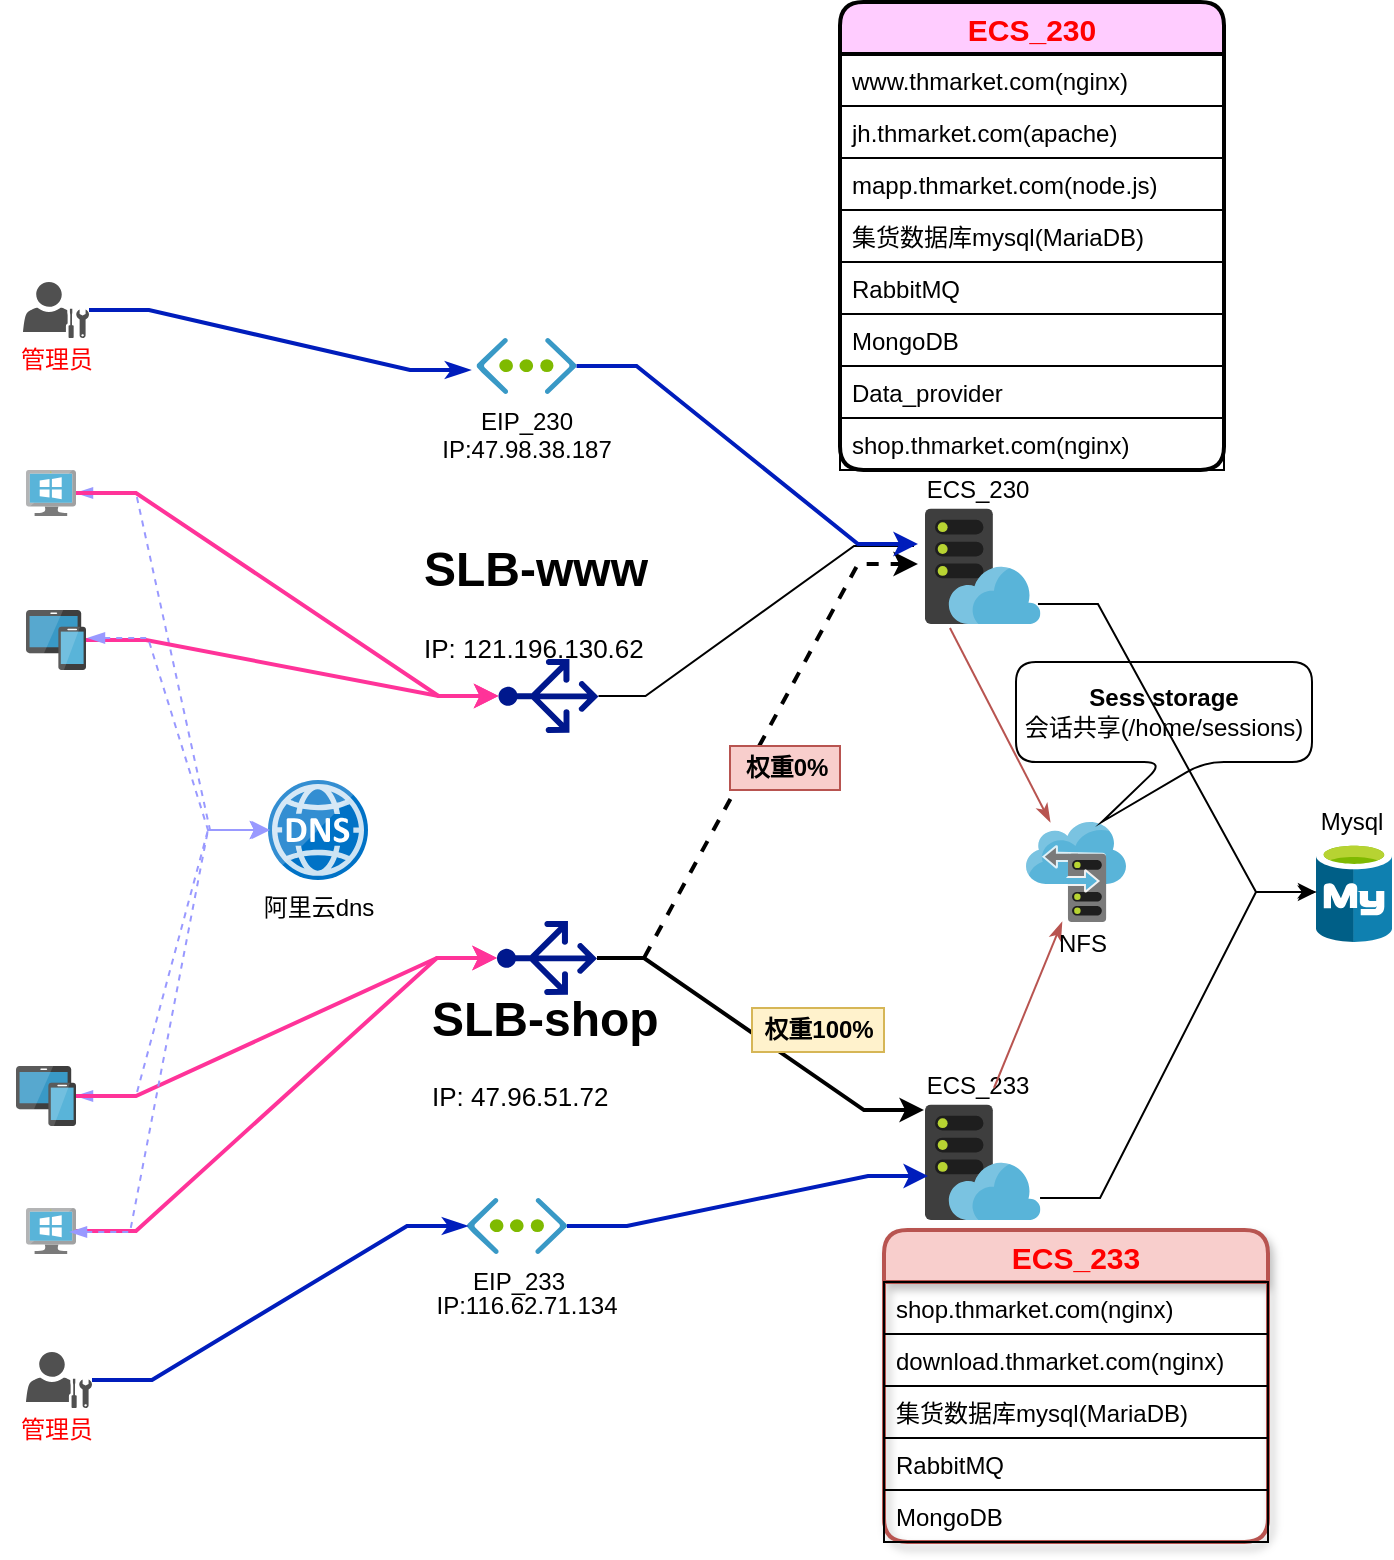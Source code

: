 <mxfile version="12.9.12" type="github" pages="2">
  <diagram id="vUf6BWT9qRr7GdMB-Qx9" name="Summary">
    <mxGraphModel dx="1422" dy="831" grid="0" gridSize="11" guides="1" tooltips="1" connect="1" arrows="1" fold="1" page="1" pageScale="1" pageWidth="827" pageHeight="1169" math="0" shadow="0">
      <root>
        <mxCell id="0" />
        <mxCell id="1" parent="0" />
        <mxCell id="cHvppmLcAdFgNXs0Xrr1-27" value="" style="group" parent="1" vertex="1" connectable="0">
          <mxGeometry x="475.5" y="263" width="77" height="77" as="geometry" />
        </mxCell>
        <mxCell id="cHvppmLcAdFgNXs0Xrr1-2" value="" style="aspect=fixed;html=1;points=[];align=center;image;fontSize=12;image=img/lib/mscae/WebHosting.svg;" parent="cHvppmLcAdFgNXs0Xrr1-27" vertex="1">
          <mxGeometry x="7" y="19.25" width="57.75" height="57.75" as="geometry" />
        </mxCell>
        <mxCell id="cHvppmLcAdFgNXs0Xrr1-7" value="ECS_230" style="text;html=1;strokeColor=none;fillColor=none;align=center;verticalAlign=middle;whiteSpace=wrap;rounded=0;" parent="cHvppmLcAdFgNXs0Xrr1-27" vertex="1">
          <mxGeometry width="66" height="19.25" as="geometry" />
        </mxCell>
        <mxCell id="cHvppmLcAdFgNXs0Xrr1-29" value="" style="group" parent="1" vertex="1" connectable="0">
          <mxGeometry x="676" y="429" width="40" height="70" as="geometry" />
        </mxCell>
        <mxCell id="cHvppmLcAdFgNXs0Xrr1-1" value="" style="aspect=fixed;html=1;points=[];align=center;image;fontSize=12;image=img/lib/mscae/Azure_Database_for_MySQL_servers.svg;" parent="cHvppmLcAdFgNXs0Xrr1-29" vertex="1">
          <mxGeometry x="2" y="20" width="38" height="50" as="geometry" />
        </mxCell>
        <mxCell id="cHvppmLcAdFgNXs0Xrr1-12" value="&lt;div&gt;Mysql&lt;/div&gt;" style="text;html=1;strokeColor=none;fillColor=none;align=center;verticalAlign=middle;whiteSpace=wrap;rounded=0;" parent="cHvppmLcAdFgNXs0Xrr1-29" vertex="1">
          <mxGeometry width="40" height="20" as="geometry" />
        </mxCell>
        <mxCell id="ZZ2na8pF4SIIjjn5izW9-36" style="edgeStyle=entityRelationEdgeStyle;rounded=0;orthogonalLoop=1;jettySize=auto;html=1;entryX=-0.009;entryY=0.048;entryDx=0;entryDy=0;entryPerimeter=0;startArrow=none;startFill=0;strokeWidth=2;" edge="1" parent="1" source="cHvppmLcAdFgNXs0Xrr1-31" target="cHvppmLcAdFgNXs0Xrr1-36">
          <mxGeometry relative="1" as="geometry" />
        </mxCell>
        <mxCell id="ZZ2na8pF4SIIjjn5izW9-37" style="edgeStyle=entityRelationEdgeStyle;rounded=0;orthogonalLoop=1;jettySize=auto;html=1;startArrow=none;startFill=0;strokeWidth=2;dashed=1;strokeColor=#000000;entryX=-0.061;entryY=0.481;entryDx=0;entryDy=0;entryPerimeter=0;" edge="1" parent="1" source="cHvppmLcAdFgNXs0Xrr1-31" target="cHvppmLcAdFgNXs0Xrr1-2">
          <mxGeometry relative="1" as="geometry">
            <mxPoint x="473" y="311" as="targetPoint" />
          </mxGeometry>
        </mxCell>
        <mxCell id="cHvppmLcAdFgNXs0Xrr1-31" value="" style="aspect=fixed;pointerEvents=1;shadow=0;dashed=0;html=1;strokeColor=none;labelPosition=center;verticalLabelPosition=bottom;verticalAlign=top;align=center;fillColor=#00188D;shape=mxgraph.azure.load_balancer_generic;rounded=1;glass=0;comic=0;labelBackgroundColor=none;fontSize=15;fontColor=#FF0000;rotation=-90;" parent="1" vertex="1">
          <mxGeometry x="275" y="482" width="37" height="50" as="geometry" />
        </mxCell>
        <mxCell id="cHvppmLcAdFgNXs0Xrr1-35" value="" style="group" parent="1" vertex="1" connectable="0">
          <mxGeometry x="475.5" y="561" width="77" height="77" as="geometry" />
        </mxCell>
        <mxCell id="cHvppmLcAdFgNXs0Xrr1-36" value="" style="aspect=fixed;html=1;points=[];align=center;image;fontSize=12;image=img/lib/mscae/WebHosting.svg;" parent="cHvppmLcAdFgNXs0Xrr1-35" vertex="1">
          <mxGeometry x="7" y="19.25" width="57.75" height="57.75" as="geometry" />
        </mxCell>
        <mxCell id="cHvppmLcAdFgNXs0Xrr1-37" value="&lt;div&gt;ECS_233&lt;/div&gt;" style="text;html=1;strokeColor=none;fillColor=none;align=center;verticalAlign=middle;whiteSpace=wrap;rounded=0;" parent="cHvppmLcAdFgNXs0Xrr1-35" vertex="1">
          <mxGeometry width="66" height="19.25" as="geometry" />
        </mxCell>
        <mxCell id="ZZ2na8pF4SIIjjn5izW9-6" value="&lt;h1&gt;SLB-www&lt;/h1&gt;&lt;h3 class=&quot;sc-kgoBCf junNaK&quot;&gt;&lt;font size=&quot;1&quot;&gt;&lt;span style=&quot;font-weight: normal&quot;&gt;&lt;span class=&quot;sc-cMljjf jeJajC wind-rc-truncate__wrapper&quot; style=&quot;width: 100% ; position: relative&quot;&gt;&lt;span class=&quot;sc-brqgnP fbKdGm wind-rc-truncate&quot;&gt;&lt;span class=&quot;wind-rc-truncate__truncated&quot; style=&quot;font-size: 13px&quot;&gt;IP: 121.196.130.62&lt;/span&gt;&lt;/span&gt;&lt;/span&gt;&lt;/span&gt;&lt;/font&gt;&lt;/h3&gt;" style="text;html=1;strokeColor=none;fillColor=none;spacing=5;spacingTop=-20;whiteSpace=wrap;overflow=hidden;rounded=0;" vertex="1" parent="1">
          <mxGeometry x="226.75" y="293" width="135" height="66" as="geometry" />
        </mxCell>
        <mxCell id="ZZ2na8pF4SIIjjn5izW9-52" style="edgeStyle=entityRelationEdgeStyle;rounded=0;orthogonalLoop=1;jettySize=auto;html=1;startArrow=none;startFill=0;endArrow=none;endFill=0;strokeColor=#000000;strokeWidth=1;fontColor=#FF0000;entryX=-0.095;entryY=0.325;entryDx=0;entryDy=0;entryPerimeter=0;" edge="1" parent="1" source="ZZ2na8pF4SIIjjn5izW9-7" target="cHvppmLcAdFgNXs0Xrr1-2">
          <mxGeometry relative="1" as="geometry">
            <mxPoint x="473" y="297" as="targetPoint" />
          </mxGeometry>
        </mxCell>
        <mxCell id="ZZ2na8pF4SIIjjn5izW9-7" value="" style="aspect=fixed;pointerEvents=1;shadow=0;dashed=0;html=1;strokeColor=none;labelPosition=center;verticalLabelPosition=bottom;verticalAlign=top;align=center;fillColor=#00188D;shape=mxgraph.azure.load_balancer_generic;rounded=1;glass=0;comic=0;labelBackgroundColor=none;fontSize=15;fontColor=#FF0000;rotation=-90;" vertex="1" parent="1">
          <mxGeometry x="275.75" y="351" width="37" height="50" as="geometry" />
        </mxCell>
        <mxCell id="ZZ2na8pF4SIIjjn5izW9-8" value="&lt;h1&gt;SLB-shop&lt;/h1&gt;&lt;div style=&quot;font-size: 13px&quot;&gt;IP: &lt;span&gt;47.96.51.72&lt;/span&gt;&lt;/div&gt;" style="text;html=1;strokeColor=none;fillColor=none;spacing=5;spacingTop=-20;whiteSpace=wrap;overflow=hidden;rounded=0;" vertex="1" parent="1">
          <mxGeometry x="231" y="518" width="132" height="73" as="geometry" />
        </mxCell>
        <mxCell id="ZZ2na8pF4SIIjjn5izW9-9" value="阿里云dns" style="aspect=fixed;html=1;points=[];align=center;image;fontSize=12;image=img/lib/mscae/DNS.svg;" vertex="1" parent="1">
          <mxGeometry x="154" y="418" width="50" height="50" as="geometry" />
        </mxCell>
        <mxCell id="ZZ2na8pF4SIIjjn5izW9-26" style="edgeStyle=entityRelationEdgeStyle;rounded=0;orthogonalLoop=1;jettySize=auto;html=1;entryX=0.02;entryY=0.5;entryDx=0;entryDy=0;entryPerimeter=0;dashed=1;startArrow=blockThin;startFill=1;strokeWidth=1;strokeColor=#9999FF;" edge="1" parent="1" source="ZZ2na8pF4SIIjjn5izW9-15" target="ZZ2na8pF4SIIjjn5izW9-9">
          <mxGeometry relative="1" as="geometry" />
        </mxCell>
        <mxCell id="ZZ2na8pF4SIIjjn5izW9-35" style="edgeStyle=entityRelationEdgeStyle;rounded=0;orthogonalLoop=1;jettySize=auto;html=1;entryX=0.5;entryY=0;entryDx=0;entryDy=0;entryPerimeter=0;startArrow=none;startFill=0;strokeWidth=2;strokeColor=#FF3399;" edge="1" parent="1" source="ZZ2na8pF4SIIjjn5izW9-15" target="ZZ2na8pF4SIIjjn5izW9-7">
          <mxGeometry relative="1" as="geometry" />
        </mxCell>
        <mxCell id="ZZ2na8pF4SIIjjn5izW9-15" value="" style="aspect=fixed;html=1;points=[];align=center;image;fontSize=12;image=img/lib/mscae/VirtualMachineWindows.svg;" vertex="1" parent="1">
          <mxGeometry x="33" y="263" width="25" height="23" as="geometry" />
        </mxCell>
        <mxCell id="ZZ2na8pF4SIIjjn5izW9-34" style="edgeStyle=entityRelationEdgeStyle;rounded=0;orthogonalLoop=1;jettySize=auto;html=1;entryX=0.5;entryY=0;entryDx=0;entryDy=0;entryPerimeter=0;startArrow=none;startFill=0;strokeWidth=2;strokeColor=#FF3399;" edge="1" parent="1" source="ZZ2na8pF4SIIjjn5izW9-16" target="ZZ2na8pF4SIIjjn5izW9-7">
          <mxGeometry relative="1" as="geometry" />
        </mxCell>
        <mxCell id="ZZ2na8pF4SIIjjn5izW9-16" value="" style="aspect=fixed;html=1;points=[];align=center;image;fontSize=12;image=img/lib/mscae/Devices_Groups.svg;" vertex="1" parent="1">
          <mxGeometry x="33" y="333" width="30" height="30" as="geometry" />
        </mxCell>
        <mxCell id="ZZ2na8pF4SIIjjn5izW9-33" style="edgeStyle=entityRelationEdgeStyle;rounded=0;orthogonalLoop=1;jettySize=auto;html=1;entryX=0.5;entryY=0;entryDx=0;entryDy=0;startArrow=none;startFill=0;strokeWidth=2;strokeColor=#FF3399;entryPerimeter=0;" edge="1" parent="1" source="ZZ2na8pF4SIIjjn5izW9-20" target="cHvppmLcAdFgNXs0Xrr1-31">
          <mxGeometry relative="1" as="geometry" />
        </mxCell>
        <mxCell id="ZZ2na8pF4SIIjjn5izW9-20" value="" style="aspect=fixed;html=1;points=[];align=center;image;fontSize=12;image=img/lib/mscae/VirtualMachineWindows.svg;" vertex="1" parent="1">
          <mxGeometry x="33" y="632" width="25" height="23" as="geometry" />
        </mxCell>
        <mxCell id="ZZ2na8pF4SIIjjn5izW9-22" style="rounded=0;orthogonalLoop=1;jettySize=auto;html=1;strokeWidth=1;edgeStyle=entityRelationEdgeStyle;dashed=1;startArrow=blockThin;startFill=1;strokeColor=#9999FF;" edge="1" parent="1" source="ZZ2na8pF4SIIjjn5izW9-21">
          <mxGeometry relative="1" as="geometry">
            <mxPoint x="154" y="443" as="targetPoint" />
          </mxGeometry>
        </mxCell>
        <mxCell id="ZZ2na8pF4SIIjjn5izW9-32" style="edgeStyle=entityRelationEdgeStyle;rounded=0;orthogonalLoop=1;jettySize=auto;html=1;startArrow=none;startFill=0;strokeWidth=2;strokeColor=#FF3399;entryX=0.5;entryY=0;entryDx=0;entryDy=0;entryPerimeter=0;" edge="1" parent="1" source="ZZ2na8pF4SIIjjn5izW9-21" target="cHvppmLcAdFgNXs0Xrr1-31">
          <mxGeometry relative="1" as="geometry">
            <mxPoint x="264" y="506" as="targetPoint" />
          </mxGeometry>
        </mxCell>
        <mxCell id="ZZ2na8pF4SIIjjn5izW9-21" value="" style="aspect=fixed;html=1;points=[];align=center;image;fontSize=12;image=img/lib/mscae/Devices_Groups.svg;" vertex="1" parent="1">
          <mxGeometry x="28" y="561" width="30" height="30" as="geometry" />
        </mxCell>
        <mxCell id="ZZ2na8pF4SIIjjn5izW9-24" style="rounded=0;orthogonalLoop=1;jettySize=auto;html=1;strokeWidth=1;edgeStyle=entityRelationEdgeStyle;dashed=1;startArrow=blockThin;startFill=1;strokeColor=#9999FF;" edge="1" parent="1" target="ZZ2na8pF4SIIjjn5izW9-9">
          <mxGeometry relative="1" as="geometry">
            <mxPoint x="55" y="644" as="sourcePoint" />
            <mxPoint x="182" y="581" as="targetPoint" />
          </mxGeometry>
        </mxCell>
        <mxCell id="ZZ2na8pF4SIIjjn5izW9-25" style="rounded=0;orthogonalLoop=1;jettySize=auto;html=1;strokeWidth=1;edgeStyle=entityRelationEdgeStyle;dashed=1;startArrow=blockThin;startFill=1;exitX=1.033;exitY=0.467;exitDx=0;exitDy=0;exitPerimeter=0;strokeColor=#9999FF;" edge="1" parent="1" source="ZZ2na8pF4SIIjjn5izW9-16" target="ZZ2na8pF4SIIjjn5izW9-9">
          <mxGeometry relative="1" as="geometry">
            <mxPoint x="63" y="350.5" as="sourcePoint" />
            <mxPoint x="137" y="165" as="targetPoint" />
          </mxGeometry>
        </mxCell>
        <mxCell id="ZZ2na8pF4SIIjjn5izW9-29" value="" style="group" vertex="1" connectable="0" parent="1">
          <mxGeometry x="231" y="627" width="104.5" height="64" as="geometry" />
        </mxCell>
        <mxCell id="ZZ2na8pF4SIIjjn5izW9-19" value="EIP_233" style="aspect=fixed;html=1;points=[];align=center;image;fontSize=12;image=img/lib/mscae/Virtual_Network.svg;" vertex="1" parent="ZZ2na8pF4SIIjjn5izW9-29">
          <mxGeometry x="22.5" width="50" height="28.0" as="geometry" />
        </mxCell>
        <mxCell id="ZZ2na8pF4SIIjjn5izW9-27" value="&lt;span&gt;IP:116.62.71.134&lt;/span&gt;" style="text;html=1;strokeColor=none;fillColor=none;align=center;verticalAlign=middle;whiteSpace=wrap;rounded=0;" vertex="1" parent="ZZ2na8pF4SIIjjn5izW9-29">
          <mxGeometry y="44" width="104.5" height="20" as="geometry" />
        </mxCell>
        <mxCell id="ZZ2na8pF4SIIjjn5izW9-30" value="" style="group" vertex="1" connectable="0" parent="1">
          <mxGeometry x="231" y="197" width="104.5" height="66" as="geometry" />
        </mxCell>
        <mxCell id="ZZ2na8pF4SIIjjn5izW9-18" value="EIP_230" style="aspect=fixed;html=1;points=[];align=center;image;fontSize=12;image=img/lib/mscae/Virtual_Network.svg;" vertex="1" parent="ZZ2na8pF4SIIjjn5izW9-30">
          <mxGeometry x="27.25" width="50" height="28.0" as="geometry" />
        </mxCell>
        <mxCell id="ZZ2na8pF4SIIjjn5izW9-28" value="&lt;span&gt;IP:&lt;/span&gt;&lt;span&gt;47.98.38.187&lt;/span&gt;" style="text;html=1;strokeColor=none;fillColor=none;align=center;verticalAlign=middle;whiteSpace=wrap;rounded=0;" vertex="1" parent="ZZ2na8pF4SIIjjn5izW9-30">
          <mxGeometry y="46" width="104.5" height="20" as="geometry" />
        </mxCell>
        <mxCell id="ZZ2na8pF4SIIjjn5izW9-45" style="edgeStyle=none;rounded=0;orthogonalLoop=1;jettySize=auto;html=1;startArrow=classicThin;startFill=1;strokeColor=#b85450;strokeWidth=1;endArrow=none;endFill=0;exitX=0.36;exitY=1;exitDx=0;exitDy=0;exitPerimeter=0;fillColor=#f8cecc;" edge="1" parent="1" source="ZZ2na8pF4SIIjjn5izW9-31">
          <mxGeometry relative="1" as="geometry">
            <mxPoint x="517" y="572" as="targetPoint" />
          </mxGeometry>
        </mxCell>
        <mxCell id="ZZ2na8pF4SIIjjn5izW9-46" style="edgeStyle=none;rounded=0;orthogonalLoop=1;jettySize=auto;html=1;startArrow=classicThin;startFill=1;strokeColor=#b85450;strokeWidth=1;endArrow=none;endFill=0;entryX=0.216;entryY=1.035;entryDx=0;entryDy=0;entryPerimeter=0;fillColor=#f8cecc;" edge="1" parent="1" source="ZZ2na8pF4SIIjjn5izW9-31" target="cHvppmLcAdFgNXs0Xrr1-2">
          <mxGeometry relative="1" as="geometry" />
        </mxCell>
        <mxCell id="ZZ2na8pF4SIIjjn5izW9-31" value="" style="aspect=fixed;html=1;points=[];align=center;image;fontSize=12;image=img/lib/mscae/Storage_sync_service.svg;" vertex="1" parent="1">
          <mxGeometry x="533" y="439" width="50" height="50" as="geometry" />
        </mxCell>
        <mxCell id="ZZ2na8pF4SIIjjn5izW9-38" value="权重100%" style="text;html=1;align=center;verticalAlign=middle;resizable=0;points=[];autosize=1;fillColor=#fff2cc;strokeColor=#d6b656;fontStyle=1" vertex="1" parent="1">
          <mxGeometry x="396" y="532" width="66" height="22" as="geometry" />
        </mxCell>
        <mxCell id="ZZ2na8pF4SIIjjn5izW9-39" value="权重0%" style="text;html=1;align=center;verticalAlign=middle;resizable=0;points=[];autosize=1;fillColor=#f8cecc;strokeColor=#b85450;fontStyle=1" vertex="1" parent="1">
          <mxGeometry x="385" y="401" width="55" height="22" as="geometry" />
        </mxCell>
        <mxCell id="ZZ2na8pF4SIIjjn5izW9-48" value="NFS" style="text;html=1;align=center;verticalAlign=middle;resizable=0;points=[];autosize=1;" vertex="1" parent="1">
          <mxGeometry x="539" y="489" width="44" height="22" as="geometry" />
        </mxCell>
        <mxCell id="ZZ2na8pF4SIIjjn5izW9-49" value="&lt;div&gt;&lt;b&gt;Sess storage&lt;/b&gt;&lt;/div&gt;&lt;div&gt;会话共享(/home/sessions)&lt;br&gt;&lt;/div&gt;" style="shape=callout;whiteSpace=wrap;html=1;perimeter=calloutPerimeter;rounded=1;shadow=0;glass=0;comic=0;fillColor=none;gradientColor=none;position2=0.29;" vertex="1" parent="1">
          <mxGeometry x="528" y="359" width="148" height="80" as="geometry" />
        </mxCell>
        <mxCell id="ZZ2na8pF4SIIjjn5izW9-50" style="edgeStyle=entityRelationEdgeStyle;rounded=0;orthogonalLoop=1;jettySize=auto;html=1;startArrow=none;startFill=0;endArrow=classic;endFill=1;strokeColor=#000000;strokeWidth=1;fontColor=#FF0000;exitX=0.996;exitY=0.81;exitDx=0;exitDy=0;exitPerimeter=0;" edge="1" parent="1" source="cHvppmLcAdFgNXs0Xrr1-36" target="cHvppmLcAdFgNXs0Xrr1-1">
          <mxGeometry relative="1" as="geometry" />
        </mxCell>
        <mxCell id="ZZ2na8pF4SIIjjn5izW9-51" style="edgeStyle=entityRelationEdgeStyle;rounded=0;orthogonalLoop=1;jettySize=auto;html=1;entryX=0;entryY=0.5;entryDx=0;entryDy=0;startArrow=none;startFill=0;endArrow=classicThin;endFill=1;strokeColor=#000000;strokeWidth=1;fontColor=#FF0000;entryPerimeter=0;exitX=0.978;exitY=0.827;exitDx=0;exitDy=0;exitPerimeter=0;" edge="1" parent="1" source="cHvppmLcAdFgNXs0Xrr1-2" target="cHvppmLcAdFgNXs0Xrr1-1">
          <mxGeometry relative="1" as="geometry" />
        </mxCell>
        <mxCell id="ZZ2na8pF4SIIjjn5izW9-53" style="edgeStyle=entityRelationEdgeStyle;rounded=0;orthogonalLoop=1;jettySize=auto;html=1;entryX=0.026;entryY=0.619;entryDx=0;entryDy=0;entryPerimeter=0;startArrow=none;startFill=0;endArrow=classic;endFill=1;strokeColor=#001DBC;strokeWidth=2;fontColor=#FF0000;fillColor=#0050ef;" edge="1" parent="1" source="ZZ2na8pF4SIIjjn5izW9-19" target="cHvppmLcAdFgNXs0Xrr1-36">
          <mxGeometry relative="1" as="geometry" />
        </mxCell>
        <mxCell id="ZZ2na8pF4SIIjjn5izW9-54" style="edgeStyle=entityRelationEdgeStyle;rounded=0;orthogonalLoop=1;jettySize=auto;html=1;startArrow=none;startFill=0;endArrow=classic;endFill=1;strokeColor=#001DBC;strokeWidth=2;fontColor=#FF0000;entryX=-0.061;entryY=0.307;entryDx=0;entryDy=0;entryPerimeter=0;fillColor=#0050ef;" edge="1" parent="1" source="ZZ2na8pF4SIIjjn5izW9-18" target="cHvppmLcAdFgNXs0Xrr1-2">
          <mxGeometry relative="1" as="geometry">
            <mxPoint x="473" y="300" as="targetPoint" />
          </mxGeometry>
        </mxCell>
        <mxCell id="ZZ2na8pF4SIIjjn5izW9-58" style="edgeStyle=entityRelationEdgeStyle;rounded=0;orthogonalLoop=1;jettySize=auto;html=1;entryX=-0.065;entryY=0.571;entryDx=0;entryDy=0;entryPerimeter=0;startArrow=none;startFill=0;endArrow=classicThin;endFill=1;strokeColor=#001DBC;strokeWidth=2;fontColor=#FF0000;fillColor=#0050ef;" edge="1" parent="1" source="ZZ2na8pF4SIIjjn5izW9-56" target="ZZ2na8pF4SIIjjn5izW9-18">
          <mxGeometry relative="1" as="geometry" />
        </mxCell>
        <mxCell id="ZZ2na8pF4SIIjjn5izW9-59" style="edgeStyle=entityRelationEdgeStyle;rounded=0;orthogonalLoop=1;jettySize=auto;html=1;startArrow=none;startFill=0;endArrow=classicThin;endFill=1;strokeColor=#001DBC;strokeWidth=2;fontColor=#FF0000;fillColor=#0050ef;elbow=vertical;" edge="1" parent="1" source="ZZ2na8pF4SIIjjn5izW9-57" target="ZZ2na8pF4SIIjjn5izW9-19">
          <mxGeometry relative="1" as="geometry" />
        </mxCell>
        <mxCell id="ZZ2na8pF4SIIjjn5izW9-61" value="" style="group" vertex="1" connectable="0" parent="1">
          <mxGeometry x="20.5" y="169" width="55" height="50" as="geometry" />
        </mxCell>
        <mxCell id="ZZ2na8pF4SIIjjn5izW9-56" value="" style="pointerEvents=1;shadow=0;dashed=0;html=1;strokeColor=none;fillColor=#505050;labelPosition=center;verticalLabelPosition=bottom;verticalAlign=top;outlineConnect=0;align=center;shape=mxgraph.office.users.administrator;rounded=1;glass=0;comic=0;fontColor=#FF0000;" vertex="1" parent="ZZ2na8pF4SIIjjn5izW9-61">
          <mxGeometry x="11" width="33" height="28" as="geometry" />
        </mxCell>
        <mxCell id="ZZ2na8pF4SIIjjn5izW9-60" value="管理员" style="text;html=1;align=center;verticalAlign=middle;resizable=0;points=[];autosize=1;fontColor=#FF0000;" vertex="1" parent="ZZ2na8pF4SIIjjn5izW9-61">
          <mxGeometry y="28" width="55" height="22" as="geometry" />
        </mxCell>
        <mxCell id="ZZ2na8pF4SIIjjn5izW9-63" value="" style="group" vertex="1" connectable="0" parent="1">
          <mxGeometry x="20.5" y="704" width="55" height="50" as="geometry" />
        </mxCell>
        <mxCell id="ZZ2na8pF4SIIjjn5izW9-57" value="" style="pointerEvents=1;shadow=0;dashed=0;html=1;strokeColor=none;fillColor=#505050;labelPosition=center;verticalLabelPosition=bottom;verticalAlign=top;outlineConnect=0;align=center;shape=mxgraph.office.users.administrator;rounded=1;glass=0;comic=0;fontColor=#FF0000;" vertex="1" parent="ZZ2na8pF4SIIjjn5izW9-63">
          <mxGeometry x="12.5" width="33" height="28" as="geometry" />
        </mxCell>
        <mxCell id="ZZ2na8pF4SIIjjn5izW9-62" value="管理员" style="text;html=1;align=center;verticalAlign=middle;resizable=0;points=[];autosize=1;fontColor=#FF0000;" vertex="1" parent="ZZ2na8pF4SIIjjn5izW9-63">
          <mxGeometry y="28" width="55" height="22" as="geometry" />
        </mxCell>
        <mxCell id="cHvppmLcAdFgNXs0Xrr1-14" value="ECS_230" style="swimlane;fontStyle=1;childLayout=stackLayout;horizontal=1;startSize=26;fillColor=#FFCCFF;horizontalStack=0;resizeParent=1;resizeParentMax=0;resizeLast=0;collapsible=1;marginBottom=0;rounded=1;glass=0;shadow=0;comic=0;strokeWidth=2;swimlaneFillColor=none;fontColor=#FF0000;fontSize=15;swimlaneLine=1;gradientColor=none;" parent="1" vertex="1">
          <mxGeometry x="440" y="29" width="192" height="234" as="geometry" />
        </mxCell>
        <mxCell id="cHvppmLcAdFgNXs0Xrr1-16" value="www.thmarket.com(nginx)" style="text;strokeColor=#000000;fillColor=none;align=left;verticalAlign=top;spacingLeft=4;spacingRight=4;overflow=hidden;rotatable=0;points=[[0,0.5],[1,0.5]];portConstraint=eastwest;labelBorderColor=none;labelBackgroundColor=none;" parent="cHvppmLcAdFgNXs0Xrr1-14" vertex="1">
          <mxGeometry y="26" width="192" height="26" as="geometry" />
        </mxCell>
        <mxCell id="cHvppmLcAdFgNXs0Xrr1-17" value="jh.thmarket.com(apache)" style="text;strokeColor=#000000;fillColor=none;align=left;verticalAlign=top;spacingLeft=4;spacingRight=4;overflow=hidden;rotatable=0;points=[[0,0.5],[1,0.5]];portConstraint=eastwest;" parent="cHvppmLcAdFgNXs0Xrr1-14" vertex="1">
          <mxGeometry y="52" width="192" height="26" as="geometry" />
        </mxCell>
        <mxCell id="cHvppmLcAdFgNXs0Xrr1-24" value="mapp.thmarket.com(node.js)" style="text;strokeColor=#000000;fillColor=none;align=left;verticalAlign=top;spacingLeft=4;spacingRight=4;overflow=hidden;rotatable=0;points=[[0,0.5],[1,0.5]];portConstraint=eastwest;" parent="cHvppmLcAdFgNXs0Xrr1-14" vertex="1">
          <mxGeometry y="78" width="192" height="26" as="geometry" />
        </mxCell>
        <mxCell id="cHvppmLcAdFgNXs0Xrr1-25" value="集货数据库mysql(MariaDB)" style="text;strokeColor=#000000;fillColor=none;align=left;verticalAlign=top;spacingLeft=4;spacingRight=4;overflow=hidden;rotatable=0;points=[[0,0.5],[1,0.5]];portConstraint=eastwest;" parent="cHvppmLcAdFgNXs0Xrr1-14" vertex="1">
          <mxGeometry y="104" width="192" height="26" as="geometry" />
        </mxCell>
        <mxCell id="cHvppmLcAdFgNXs0Xrr1-26" value="RabbitMQ" style="text;strokeColor=#000000;fillColor=none;align=left;verticalAlign=top;spacingLeft=4;spacingRight=4;overflow=hidden;rotatable=0;points=[[0,0.5],[1,0.5]];portConstraint=eastwest;" parent="cHvppmLcAdFgNXs0Xrr1-14" vertex="1">
          <mxGeometry y="130" width="192" height="26" as="geometry" />
        </mxCell>
        <mxCell id="cHvppmLcAdFgNXs0Xrr1-39" value="MongoDB" style="text;strokeColor=#000000;fillColor=none;align=left;verticalAlign=top;spacingLeft=4;spacingRight=4;overflow=hidden;rotatable=0;points=[[0,0.5],[1,0.5]];portConstraint=eastwest;" parent="cHvppmLcAdFgNXs0Xrr1-14" vertex="1">
          <mxGeometry y="156" width="192" height="26" as="geometry" />
        </mxCell>
        <mxCell id="cHvppmLcAdFgNXs0Xrr1-48" value="Data_provider" style="text;strokeColor=#000000;fillColor=none;align=left;verticalAlign=top;spacingLeft=4;spacingRight=4;overflow=hidden;rotatable=0;points=[[0,0.5],[1,0.5]];portConstraint=eastwest;" parent="cHvppmLcAdFgNXs0Xrr1-14" vertex="1">
          <mxGeometry y="182" width="192" height="26" as="geometry" />
        </mxCell>
        <mxCell id="ZZ2na8pF4SIIjjn5izW9-43" value="shop.thmarket.com(nginx)" style="text;strokeColor=#000000;fillColor=none;align=left;verticalAlign=top;spacingLeft=4;spacingRight=4;overflow=hidden;rotatable=0;points=[[0,0.5],[1,0.5]];portConstraint=eastwest;" vertex="1" parent="cHvppmLcAdFgNXs0Xrr1-14">
          <mxGeometry y="208" width="192" height="26" as="geometry" />
        </mxCell>
        <mxCell id="cHvppmLcAdFgNXs0Xrr1-41" value="ECS_233" style="swimlane;fontStyle=1;childLayout=stackLayout;horizontal=1;startSize=26;fillColor=#f8cecc;horizontalStack=0;resizeParent=1;resizeParentMax=0;resizeLast=0;collapsible=1;marginBottom=0;rounded=1;glass=0;shadow=1;comic=0;strokeWidth=2;swimlaneFillColor=none;fontSize=15;strokeColor=#b85450;fontColor=#FF0000;" parent="1" vertex="1">
          <mxGeometry x="462" y="643" width="192" height="156" as="geometry">
            <mxRectangle x="308" y="618" width="99" height="26" as="alternateBounds" />
          </mxGeometry>
        </mxCell>
        <mxCell id="cHvppmLcAdFgNXs0Xrr1-42" value="shop.thmarket.com(nginx)" style="text;strokeColor=#000000;fillColor=none;align=left;verticalAlign=top;spacingLeft=4;spacingRight=4;overflow=hidden;rotatable=0;points=[[0,0.5],[1,0.5]];portConstraint=eastwest;labelBorderColor=none;labelBackgroundColor=none;" parent="cHvppmLcAdFgNXs0Xrr1-41" vertex="1">
          <mxGeometry y="26" width="192" height="26" as="geometry" />
        </mxCell>
        <mxCell id="cHvppmLcAdFgNXs0Xrr1-43" value="download.thmarket.com(nginx)" style="text;strokeColor=#000000;fillColor=none;align=left;verticalAlign=top;spacingLeft=4;spacingRight=4;overflow=hidden;rotatable=0;points=[[0,0.5],[1,0.5]];portConstraint=eastwest;" parent="cHvppmLcAdFgNXs0Xrr1-41" vertex="1">
          <mxGeometry y="52" width="192" height="26" as="geometry" />
        </mxCell>
        <mxCell id="cHvppmLcAdFgNXs0Xrr1-45" value="集货数据库mysql(MariaDB)" style="text;strokeColor=#000000;fillColor=none;align=left;verticalAlign=top;spacingLeft=4;spacingRight=4;overflow=hidden;rotatable=0;points=[[0,0.5],[1,0.5]];portConstraint=eastwest;" parent="cHvppmLcAdFgNXs0Xrr1-41" vertex="1">
          <mxGeometry y="78" width="192" height="26" as="geometry" />
        </mxCell>
        <mxCell id="cHvppmLcAdFgNXs0Xrr1-46" value="RabbitMQ" style="text;strokeColor=#000000;fillColor=none;align=left;verticalAlign=top;spacingLeft=4;spacingRight=4;overflow=hidden;rotatable=0;points=[[0,0.5],[1,0.5]];portConstraint=eastwest;" parent="cHvppmLcAdFgNXs0Xrr1-41" vertex="1">
          <mxGeometry y="104" width="192" height="26" as="geometry" />
        </mxCell>
        <mxCell id="cHvppmLcAdFgNXs0Xrr1-47" value="MongoDB" style="text;strokeColor=#000000;fillColor=none;align=left;verticalAlign=top;spacingLeft=4;spacingRight=4;overflow=hidden;rotatable=0;points=[[0,0.5],[1,0.5]];portConstraint=eastwest;" parent="cHvppmLcAdFgNXs0Xrr1-41" vertex="1">
          <mxGeometry y="130" width="192" height="26" as="geometry" />
        </mxCell>
      </root>
    </mxGraphModel>
  </diagram>
  <diagram id="1sstjrAGVpGRXZeq_v7s" name="Page-2">
    <mxGraphModel dx="1422" dy="831" grid="1" gridSize="10" guides="1" tooltips="1" connect="1" arrows="1" fold="1" page="1" pageScale="1" pageWidth="827" pageHeight="1169" math="0" shadow="0">
      <root>
        <mxCell id="dUz_jNXiwfiLDWq_GOyF-0" />
        <mxCell id="dUz_jNXiwfiLDWq_GOyF-1" parent="dUz_jNXiwfiLDWq_GOyF-0" />
        <mxCell id="PAVnvZqkEvRA6gwRhKcl-0" value="" style="group" vertex="1" connectable="0" parent="dUz_jNXiwfiLDWq_GOyF-1">
          <mxGeometry x="414" y="237" width="77" height="77" as="geometry" />
        </mxCell>
        <mxCell id="PAVnvZqkEvRA6gwRhKcl-1" value="" style="aspect=fixed;html=1;points=[];align=center;image;fontSize=12;image=img/lib/mscae/WebHosting.svg;" vertex="1" parent="PAVnvZqkEvRA6gwRhKcl-0">
          <mxGeometry x="7" y="19.25" width="57.75" height="57.75" as="geometry" />
        </mxCell>
        <mxCell id="PAVnvZqkEvRA6gwRhKcl-2" value="ECS_230" style="text;html=1;strokeColor=none;fillColor=none;align=center;verticalAlign=middle;whiteSpace=wrap;rounded=0;" vertex="1" parent="PAVnvZqkEvRA6gwRhKcl-0">
          <mxGeometry width="66" height="19.25" as="geometry" />
        </mxCell>
        <mxCell id="PAVnvZqkEvRA6gwRhKcl-3" value="" style="group" vertex="1" connectable="0" parent="dUz_jNXiwfiLDWq_GOyF-1">
          <mxGeometry x="660" y="460" width="40" height="70" as="geometry" />
        </mxCell>
        <mxCell id="PAVnvZqkEvRA6gwRhKcl-4" value="" style="aspect=fixed;html=1;points=[];align=center;image;fontSize=12;image=img/lib/mscae/Azure_Database_for_MySQL_servers.svg;" vertex="1" parent="PAVnvZqkEvRA6gwRhKcl-3">
          <mxGeometry x="2" y="20" width="38" height="50" as="geometry" />
        </mxCell>
        <mxCell id="PAVnvZqkEvRA6gwRhKcl-5" value="&lt;div&gt;Mysql&lt;/div&gt;" style="text;html=1;strokeColor=none;fillColor=none;align=center;verticalAlign=middle;whiteSpace=wrap;rounded=0;" vertex="1" parent="PAVnvZqkEvRA6gwRhKcl-3">
          <mxGeometry width="40" height="20" as="geometry" />
        </mxCell>
        <mxCell id="PAVnvZqkEvRA6gwRhKcl-6" style="edgeStyle=entityRelationEdgeStyle;rounded=0;orthogonalLoop=1;jettySize=auto;html=1;entryX=-0.009;entryY=0.048;entryDx=0;entryDy=0;entryPerimeter=0;startArrow=none;startFill=0;strokeWidth=2;" edge="1" source="PAVnvZqkEvRA6gwRhKcl-8" target="PAVnvZqkEvRA6gwRhKcl-10" parent="dUz_jNXiwfiLDWq_GOyF-1">
          <mxGeometry relative="1" as="geometry" />
        </mxCell>
        <mxCell id="PAVnvZqkEvRA6gwRhKcl-7" style="edgeStyle=entityRelationEdgeStyle;rounded=0;orthogonalLoop=1;jettySize=auto;html=1;startArrow=none;startFill=0;strokeWidth=2;dashed=1;strokeColor=#000000;entryX=-0.061;entryY=0.481;entryDx=0;entryDy=0;entryPerimeter=0;" edge="1" source="PAVnvZqkEvRA6gwRhKcl-8" target="PAVnvZqkEvRA6gwRhKcl-1" parent="dUz_jNXiwfiLDWq_GOyF-1">
          <mxGeometry relative="1" as="geometry">
            <mxPoint x="356.25" y="332" as="targetPoint" />
          </mxGeometry>
        </mxCell>
        <mxCell id="PAVnvZqkEvRA6gwRhKcl-8" value="" style="aspect=fixed;pointerEvents=1;shadow=0;dashed=0;html=1;strokeColor=none;labelPosition=center;verticalLabelPosition=bottom;verticalAlign=top;align=center;fillColor=#00188D;shape=mxgraph.azure.load_balancer_generic;rounded=1;glass=0;comic=0;labelBackgroundColor=none;fontSize=15;fontColor=#FF0000;rotation=-90;" vertex="1" parent="dUz_jNXiwfiLDWq_GOyF-1">
          <mxGeometry x="110" y="525" width="37" height="50" as="geometry" />
        </mxCell>
        <mxCell id="PAVnvZqkEvRA6gwRhKcl-9" value="" style="group" vertex="1" connectable="0" parent="dUz_jNXiwfiLDWq_GOyF-1">
          <mxGeometry x="422.25" y="600" width="77" height="77" as="geometry" />
        </mxCell>
        <mxCell id="PAVnvZqkEvRA6gwRhKcl-10" value="" style="aspect=fixed;html=1;points=[];align=center;image;fontSize=12;image=img/lib/mscae/WebHosting.svg;" vertex="1" parent="PAVnvZqkEvRA6gwRhKcl-9">
          <mxGeometry x="7" y="19.25" width="57.75" height="57.75" as="geometry" />
        </mxCell>
        <mxCell id="PAVnvZqkEvRA6gwRhKcl-11" value="&lt;div&gt;ECS_233&lt;/div&gt;" style="text;html=1;strokeColor=none;fillColor=none;align=center;verticalAlign=middle;whiteSpace=wrap;rounded=0;" vertex="1" parent="PAVnvZqkEvRA6gwRhKcl-9">
          <mxGeometry width="66" height="19.25" as="geometry" />
        </mxCell>
        <mxCell id="PAVnvZqkEvRA6gwRhKcl-12" value="&lt;h1&gt;SLB-www&lt;/h1&gt;&lt;h3 class=&quot;sc-kgoBCf junNaK&quot;&gt;&lt;font size=&quot;1&quot;&gt;&lt;span style=&quot;font-weight: normal&quot;&gt;&lt;span class=&quot;sc-cMljjf jeJajC wind-rc-truncate__wrapper&quot; style=&quot;width: 100% ; position: relative&quot;&gt;&lt;span class=&quot;sc-brqgnP fbKdGm wind-rc-truncate&quot;&gt;&lt;span class=&quot;wind-rc-truncate__truncated&quot; style=&quot;font-size: 13px&quot;&gt;IP: 121.196.130.62&lt;/span&gt;&lt;/span&gt;&lt;/span&gt;&lt;/span&gt;&lt;/font&gt;&lt;/h3&gt;" style="text;html=1;strokeColor=none;fillColor=none;spacing=5;spacingTop=-20;whiteSpace=wrap;overflow=hidden;rounded=0;" vertex="1" parent="dUz_jNXiwfiLDWq_GOyF-1">
          <mxGeometry x="83.75" y="306" width="135" height="66" as="geometry" />
        </mxCell>
        <mxCell id="PAVnvZqkEvRA6gwRhKcl-13" style="edgeStyle=entityRelationEdgeStyle;rounded=0;orthogonalLoop=1;jettySize=auto;html=1;startArrow=none;startFill=0;endArrow=none;endFill=0;strokeColor=#000000;strokeWidth=1;fontColor=#FF0000;entryX=-0.095;entryY=0.325;entryDx=0;entryDy=0;entryPerimeter=0;" edge="1" source="PAVnvZqkEvRA6gwRhKcl-14" target="PAVnvZqkEvRA6gwRhKcl-1" parent="dUz_jNXiwfiLDWq_GOyF-1">
          <mxGeometry relative="1" as="geometry">
            <mxPoint x="356.25" y="318" as="targetPoint" />
          </mxGeometry>
        </mxCell>
        <mxCell id="PAVnvZqkEvRA6gwRhKcl-14" value="" style="aspect=fixed;pointerEvents=1;shadow=0;dashed=0;html=1;strokeColor=none;labelPosition=center;verticalLabelPosition=bottom;verticalAlign=top;align=center;fillColor=#00188D;shape=mxgraph.azure.load_balancer_generic;rounded=1;glass=0;comic=0;labelBackgroundColor=none;fontSize=15;fontColor=#FF0000;rotation=-90;" vertex="1" parent="dUz_jNXiwfiLDWq_GOyF-1">
          <mxGeometry x="118.5" y="372" width="37" height="50" as="geometry" />
        </mxCell>
        <mxCell id="PAVnvZqkEvRA6gwRhKcl-15" value="&lt;h1&gt;SLB-shop&lt;/h1&gt;&lt;div style=&quot;font-size: 13px&quot;&gt;IP: &lt;span&gt;47.96.51.72&lt;/span&gt;&lt;/div&gt;" style="text;html=1;strokeColor=none;fillColor=none;spacing=5;spacingTop=-20;whiteSpace=wrap;overflow=hidden;rounded=0;" vertex="1" parent="dUz_jNXiwfiLDWq_GOyF-1">
          <mxGeometry x="77.25" y="560" width="132" height="73" as="geometry" />
        </mxCell>
        <mxCell id="PAVnvZqkEvRA6gwRhKcl-16" value="" style="group" vertex="1" connectable="0" parent="dUz_jNXiwfiLDWq_GOyF-1">
          <mxGeometry x="84.75" y="670" width="104.5" height="64" as="geometry" />
        </mxCell>
        <mxCell id="PAVnvZqkEvRA6gwRhKcl-17" value="EIP_233" style="aspect=fixed;html=1;points=[];align=center;image;fontSize=12;image=img/lib/mscae/Virtual_Network.svg;" vertex="1" parent="PAVnvZqkEvRA6gwRhKcl-16">
          <mxGeometry x="22.5" width="50" height="28.0" as="geometry" />
        </mxCell>
        <mxCell id="PAVnvZqkEvRA6gwRhKcl-18" value="&lt;span&gt;IP:116.62.71.134&lt;/span&gt;" style="text;html=1;strokeColor=none;fillColor=none;align=center;verticalAlign=middle;whiteSpace=wrap;rounded=0;" vertex="1" parent="PAVnvZqkEvRA6gwRhKcl-16">
          <mxGeometry y="44" width="104.5" height="20" as="geometry" />
        </mxCell>
        <mxCell id="PAVnvZqkEvRA6gwRhKcl-19" value="" style="group" vertex="1" connectable="0" parent="dUz_jNXiwfiLDWq_GOyF-1">
          <mxGeometry x="83.75" y="210" width="104.5" height="66" as="geometry" />
        </mxCell>
        <mxCell id="PAVnvZqkEvRA6gwRhKcl-20" value="EIP_230" style="aspect=fixed;html=1;points=[];align=center;image;fontSize=12;image=img/lib/mscae/Virtual_Network.svg;" vertex="1" parent="PAVnvZqkEvRA6gwRhKcl-19">
          <mxGeometry x="27.25" width="50" height="28.0" as="geometry" />
        </mxCell>
        <mxCell id="PAVnvZqkEvRA6gwRhKcl-21" value="&lt;span&gt;IP:&lt;/span&gt;&lt;span&gt;47.98.38.187&lt;/span&gt;" style="text;html=1;strokeColor=none;fillColor=none;align=center;verticalAlign=middle;whiteSpace=wrap;rounded=0;" vertex="1" parent="PAVnvZqkEvRA6gwRhKcl-19">
          <mxGeometry y="46" width="104.5" height="20" as="geometry" />
        </mxCell>
        <mxCell id="PAVnvZqkEvRA6gwRhKcl-22" style="edgeStyle=none;rounded=0;orthogonalLoop=1;jettySize=auto;html=1;startArrow=classicThin;startFill=1;strokeColor=#b85450;strokeWidth=1;endArrow=none;endFill=0;fillColor=#f8cecc;entryX=0.25;entryY=1;entryDx=0;entryDy=0;" edge="1" source="PAVnvZqkEvRA6gwRhKcl-24" parent="dUz_jNXiwfiLDWq_GOyF-1" target="PAVnvZqkEvRA6gwRhKcl-11">
          <mxGeometry relative="1" as="geometry">
            <mxPoint x="400.25" y="593" as="targetPoint" />
          </mxGeometry>
        </mxCell>
        <mxCell id="PAVnvZqkEvRA6gwRhKcl-23" style="edgeStyle=none;rounded=0;orthogonalLoop=1;jettySize=auto;html=1;startArrow=classicThin;startFill=1;strokeColor=#b85450;strokeWidth=1;endArrow=none;endFill=0;entryX=0.216;entryY=1.035;entryDx=0;entryDy=0;entryPerimeter=0;fillColor=#f8cecc;" edge="1" source="PAVnvZqkEvRA6gwRhKcl-24" target="PAVnvZqkEvRA6gwRhKcl-1" parent="dUz_jNXiwfiLDWq_GOyF-1">
          <mxGeometry relative="1" as="geometry" />
        </mxCell>
        <mxCell id="PAVnvZqkEvRA6gwRhKcl-24" value="" style="aspect=fixed;html=1;points=[];align=center;image;fontSize=12;image=img/lib/mscae/Storage_sync_service.svg;" vertex="1" parent="dUz_jNXiwfiLDWq_GOyF-1">
          <mxGeometry x="416.25" y="460" width="50" height="50" as="geometry" />
        </mxCell>
        <mxCell id="PAVnvZqkEvRA6gwRhKcl-25" value="权重100%" style="text;html=1;align=center;verticalAlign=middle;resizable=0;points=[];autosize=1;fillColor=#fff2cc;strokeColor=#d6b656;fontStyle=1" vertex="1" parent="dUz_jNXiwfiLDWq_GOyF-1">
          <mxGeometry x="218.75" y="553" width="66" height="22" as="geometry" />
        </mxCell>
        <mxCell id="PAVnvZqkEvRA6gwRhKcl-26" value="权重0%" style="text;html=1;align=center;verticalAlign=middle;resizable=0;points=[];autosize=1;fillColor=#f8cecc;strokeColor=#b85450;fontStyle=1" vertex="1" parent="dUz_jNXiwfiLDWq_GOyF-1">
          <mxGeometry x="218.75" y="428" width="55" height="22" as="geometry" />
        </mxCell>
        <mxCell id="PAVnvZqkEvRA6gwRhKcl-27" value="NFS" style="text;html=1;align=center;verticalAlign=middle;resizable=0;points=[];autosize=1;" vertex="1" parent="dUz_jNXiwfiLDWq_GOyF-1">
          <mxGeometry x="422.25" y="510" width="44" height="22" as="geometry" />
        </mxCell>
        <mxCell id="PAVnvZqkEvRA6gwRhKcl-28" value="&lt;div&gt;&lt;b&gt;Sess storage&lt;/b&gt;&lt;/div&gt;&lt;div&gt;会话共享(/home/sessions)&lt;br&gt;&lt;/div&gt;" style="shape=callout;whiteSpace=wrap;html=1;perimeter=calloutPerimeter;rounded=1;shadow=0;glass=0;comic=0;fillColor=none;gradientColor=none;position2=0.29;" vertex="1" parent="dUz_jNXiwfiLDWq_GOyF-1">
          <mxGeometry x="416.25" y="410" width="148" height="80" as="geometry" />
        </mxCell>
        <mxCell id="PAVnvZqkEvRA6gwRhKcl-29" style="edgeStyle=entityRelationEdgeStyle;rounded=0;orthogonalLoop=1;jettySize=auto;html=1;startArrow=none;startFill=0;endArrow=classic;endFill=1;strokeColor=#000000;strokeWidth=1;fontColor=#FF0000;exitX=0.996;exitY=0.81;exitDx=0;exitDy=0;exitPerimeter=0;" edge="1" source="PAVnvZqkEvRA6gwRhKcl-10" target="PAVnvZqkEvRA6gwRhKcl-4" parent="dUz_jNXiwfiLDWq_GOyF-1">
          <mxGeometry relative="1" as="geometry" />
        </mxCell>
        <mxCell id="PAVnvZqkEvRA6gwRhKcl-30" style="edgeStyle=entityRelationEdgeStyle;rounded=0;orthogonalLoop=1;jettySize=auto;html=1;entryX=0;entryY=0.5;entryDx=0;entryDy=0;startArrow=none;startFill=0;endArrow=classicThin;endFill=1;strokeColor=#000000;strokeWidth=1;fontColor=#FF0000;entryPerimeter=0;exitX=0.978;exitY=0.827;exitDx=0;exitDy=0;exitPerimeter=0;" edge="1" source="PAVnvZqkEvRA6gwRhKcl-1" target="PAVnvZqkEvRA6gwRhKcl-4" parent="dUz_jNXiwfiLDWq_GOyF-1">
          <mxGeometry relative="1" as="geometry" />
        </mxCell>
        <mxCell id="PAVnvZqkEvRA6gwRhKcl-31" style="edgeStyle=entityRelationEdgeStyle;rounded=0;orthogonalLoop=1;jettySize=auto;html=1;entryX=0.026;entryY=0.619;entryDx=0;entryDy=0;entryPerimeter=0;startArrow=none;startFill=0;endArrow=classic;endFill=1;strokeColor=#001DBC;strokeWidth=2;fontColor=#FF0000;fillColor=#0050ef;" edge="1" source="PAVnvZqkEvRA6gwRhKcl-17" target="PAVnvZqkEvRA6gwRhKcl-10" parent="dUz_jNXiwfiLDWq_GOyF-1">
          <mxGeometry relative="1" as="geometry" />
        </mxCell>
        <mxCell id="PAVnvZqkEvRA6gwRhKcl-32" style="edgeStyle=entityRelationEdgeStyle;rounded=0;orthogonalLoop=1;jettySize=auto;html=1;startArrow=none;startFill=0;endArrow=classic;endFill=1;strokeColor=#001DBC;strokeWidth=2;fontColor=#FF0000;entryX=-0.061;entryY=0.307;entryDx=0;entryDy=0;entryPerimeter=0;fillColor=#0050ef;" edge="1" source="PAVnvZqkEvRA6gwRhKcl-20" target="PAVnvZqkEvRA6gwRhKcl-1" parent="dUz_jNXiwfiLDWq_GOyF-1">
          <mxGeometry relative="1" as="geometry">
            <mxPoint x="356.25" y="321" as="targetPoint" />
          </mxGeometry>
        </mxCell>
      </root>
    </mxGraphModel>
  </diagram>
</mxfile>
